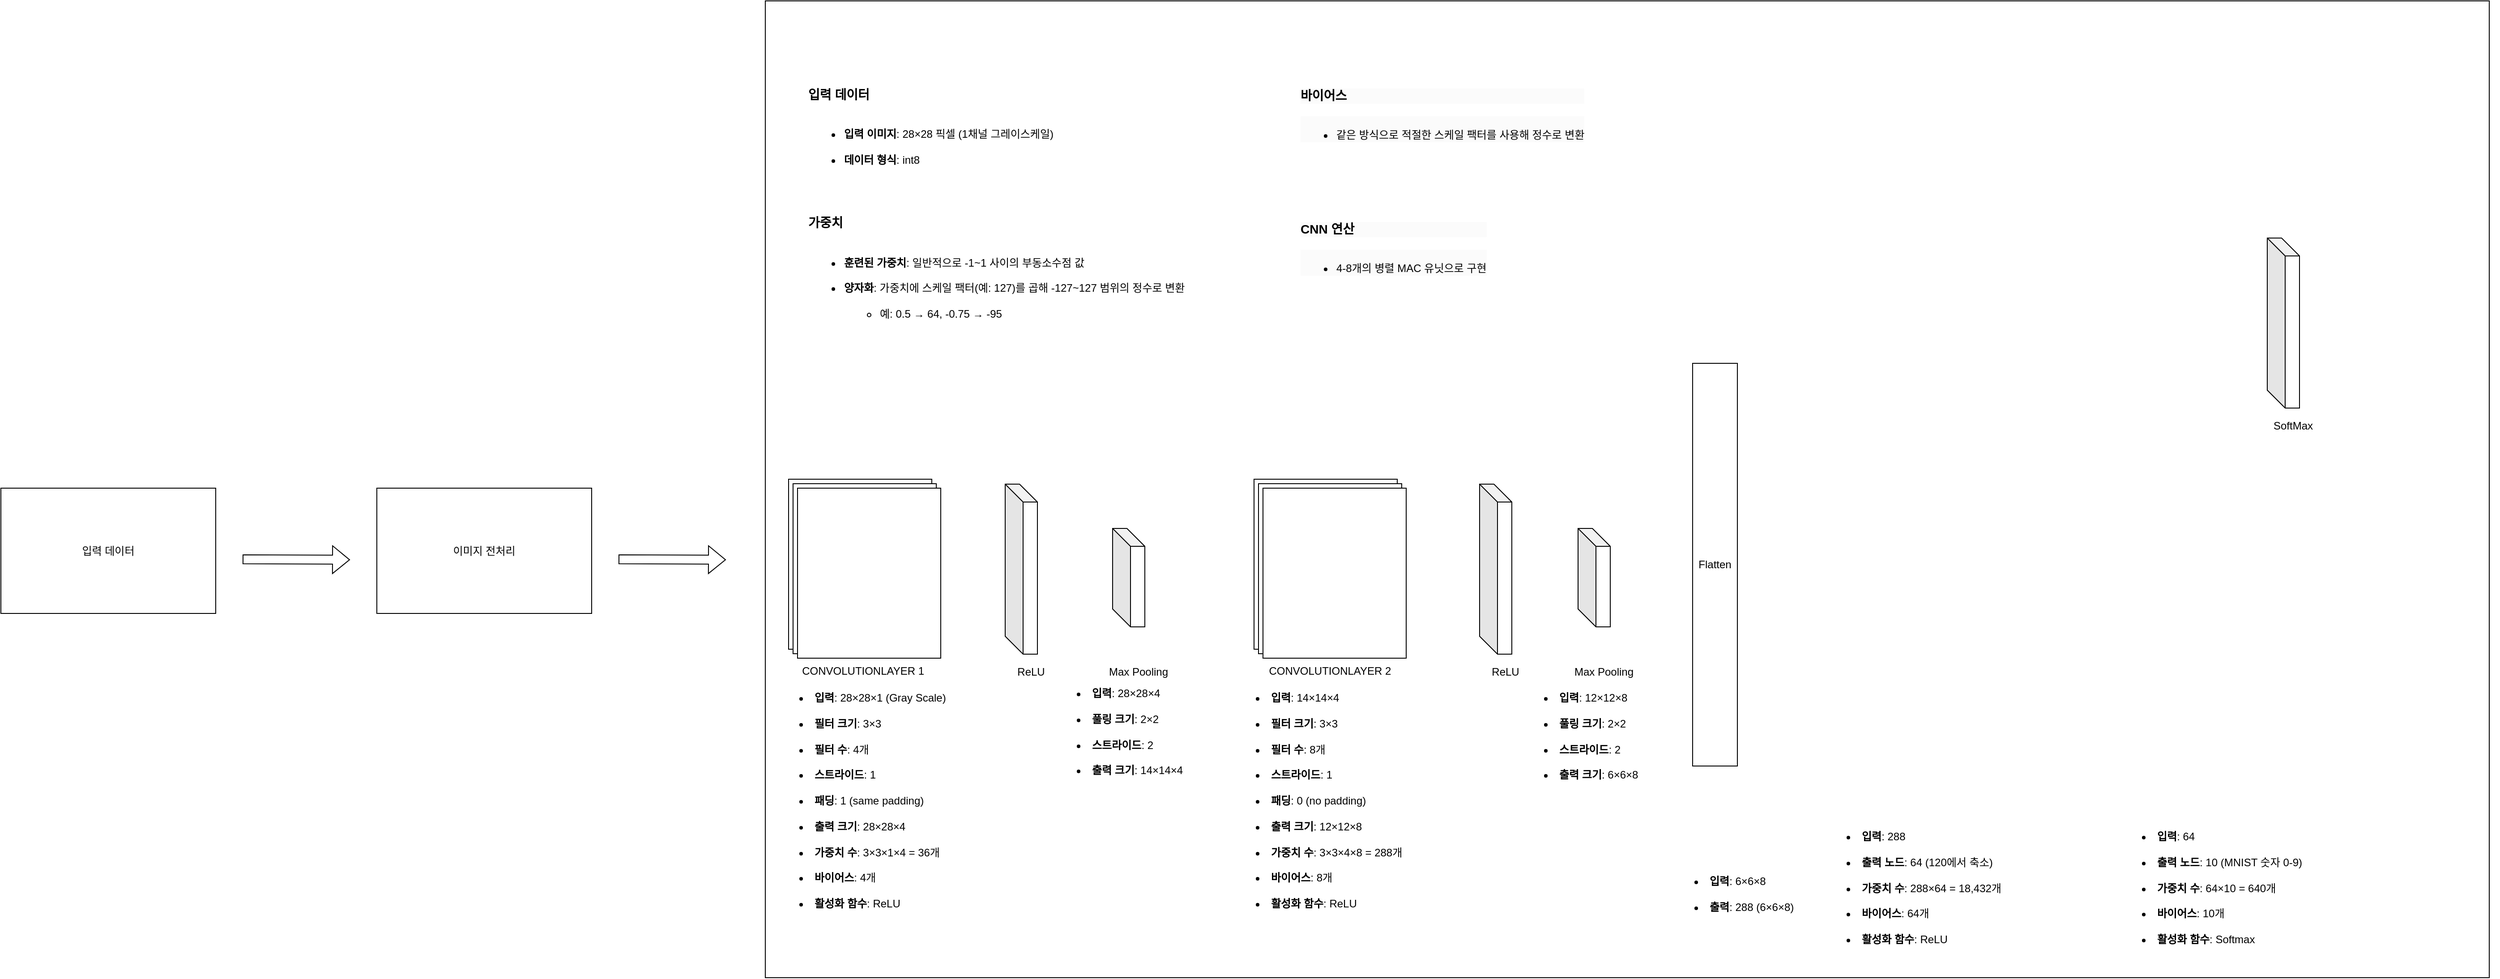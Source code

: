 <mxfile version="26.0.16">
  <diagram name="Page-1" id="093dSSntu1j6RhsCxNYZ">
    <mxGraphModel dx="-5231" dy="-2129" grid="1" gridSize="10" guides="1" tooltips="1" connect="1" arrows="1" fold="1" page="1" pageScale="1" pageWidth="850" pageHeight="1100" math="0" shadow="0">
      <root>
        <mxCell id="0" />
        <mxCell id="1" parent="0" />
        <mxCell id="MyXXM6wKa5X1oABOJZfT-1" value="" style="rounded=0;whiteSpace=wrap;html=1;" parent="1" vertex="1">
          <mxGeometry x="7784" y="3570" width="1926" height="1091.5" as="geometry" />
        </mxCell>
        <mxCell id="MyXXM6wKa5X1oABOJZfT-2" value="입력 데이터" style="rounded=0;whiteSpace=wrap;html=1;" parent="1" vertex="1">
          <mxGeometry x="6930" y="4114.5" width="240" height="140" as="geometry" />
        </mxCell>
        <mxCell id="MyXXM6wKa5X1oABOJZfT-3" value="" style="shape=flexArrow;endArrow=classic;html=1;rounded=0;" parent="1" edge="1">
          <mxGeometry width="50" height="50" relative="1" as="geometry">
            <mxPoint x="7200" y="4194" as="sourcePoint" />
            <mxPoint x="7320" y="4194.5" as="targetPoint" />
          </mxGeometry>
        </mxCell>
        <mxCell id="MyXXM6wKa5X1oABOJZfT-4" value="이미지 전처리" style="rounded=0;whiteSpace=wrap;html=1;" parent="1" vertex="1">
          <mxGeometry x="7350" y="4114.5" width="240" height="140" as="geometry" />
        </mxCell>
        <mxCell id="MyXXM6wKa5X1oABOJZfT-5" value="" style="shape=flexArrow;endArrow=classic;html=1;rounded=0;" parent="1" edge="1">
          <mxGeometry width="50" height="50" relative="1" as="geometry">
            <mxPoint x="7620" y="4194" as="sourcePoint" />
            <mxPoint x="7740" y="4194.5" as="targetPoint" />
          </mxGeometry>
        </mxCell>
        <mxCell id="MyXXM6wKa5X1oABOJZfT-6" value="CONVOLUTIONLAYER 1&amp;nbsp;" style="verticalLabelPosition=bottom;verticalAlign=top;html=1;shape=mxgraph.basic.layered_rect;dx=10;outlineConnect=0;whiteSpace=wrap;direction=west;" parent="1" vertex="1">
          <mxGeometry x="7810" y="4104.5" width="170" height="200" as="geometry" />
        </mxCell>
        <mxCell id="MyXXM6wKa5X1oABOJZfT-7" value="" style="shape=cube;whiteSpace=wrap;html=1;boundedLbl=1;backgroundOutline=1;darkOpacity=0.05;darkOpacity2=0.1;" parent="1" vertex="1">
          <mxGeometry x="8172" y="4159.5" width="36" height="110" as="geometry" />
        </mxCell>
        <mxCell id="MyXXM6wKa5X1oABOJZfT-8" value="Max Pooling" style="text;html=1;align=center;verticalAlign=middle;whiteSpace=wrap;rounded=0;" parent="1" vertex="1">
          <mxGeometry x="8160" y="4304.5" width="82" height="30" as="geometry" />
        </mxCell>
        <mxCell id="MyXXM6wKa5X1oABOJZfT-9" value="CONVOLUTIONLAYER 2" style="verticalLabelPosition=bottom;verticalAlign=top;html=1;shape=mxgraph.basic.layered_rect;dx=10;outlineConnect=0;whiteSpace=wrap;direction=west;" parent="1" vertex="1">
          <mxGeometry x="8330" y="4104.5" width="170" height="200" as="geometry" />
        </mxCell>
        <mxCell id="MyXXM6wKa5X1oABOJZfT-10" value="" style="shape=cube;whiteSpace=wrap;html=1;boundedLbl=1;backgroundOutline=1;darkOpacity=0.05;darkOpacity2=0.1;" parent="1" vertex="1">
          <mxGeometry x="8692" y="4159.5" width="36" height="110" as="geometry" />
        </mxCell>
        <mxCell id="MyXXM6wKa5X1oABOJZfT-11" value="Max Pooling" style="text;html=1;align=center;verticalAlign=middle;whiteSpace=wrap;rounded=0;" parent="1" vertex="1">
          <mxGeometry x="8680" y="4304.5" width="82" height="30" as="geometry" />
        </mxCell>
        <mxCell id="MyXXM6wKa5X1oABOJZfT-12" value="Flatten" style="rounded=0;whiteSpace=wrap;html=1;" parent="1" vertex="1">
          <mxGeometry x="8820" y="3975" width="50" height="450" as="geometry" />
        </mxCell>
        <mxCell id="MyXXM6wKa5X1oABOJZfT-13" value="" style="shape=cube;whiteSpace=wrap;html=1;boundedLbl=1;backgroundOutline=1;darkOpacity=0.05;darkOpacity2=0.1;" parent="1" vertex="1">
          <mxGeometry x="8052" y="4110" width="36" height="190" as="geometry" />
        </mxCell>
        <mxCell id="MyXXM6wKa5X1oABOJZfT-14" value="ReLU" style="text;html=1;align=center;verticalAlign=middle;whiteSpace=wrap;rounded=0;" parent="1" vertex="1">
          <mxGeometry x="8040" y="4304.5" width="82" height="30" as="geometry" />
        </mxCell>
        <mxCell id="MyXXM6wKa5X1oABOJZfT-15" value="" style="shape=cube;whiteSpace=wrap;html=1;boundedLbl=1;backgroundOutline=1;darkOpacity=0.05;darkOpacity2=0.1;" parent="1" vertex="1">
          <mxGeometry x="8582" y="4110" width="36" height="190" as="geometry" />
        </mxCell>
        <mxCell id="MyXXM6wKa5X1oABOJZfT-16" value="ReLU" style="text;html=1;align=center;verticalAlign=middle;whiteSpace=wrap;rounded=0;" parent="1" vertex="1">
          <mxGeometry x="8570" y="4304.5" width="82" height="30" as="geometry" />
        </mxCell>
        <mxCell id="MyXXM6wKa5X1oABOJZfT-17" value="" style="group" parent="1" vertex="1" connectable="0">
          <mxGeometry x="8950" y="3987" width="390.97" height="450" as="geometry" />
        </mxCell>
        <mxCell id="MyXXM6wKa5X1oABOJZfT-18" value="" style="shape=image;verticalLabelPosition=bottom;labelBackgroundColor=default;verticalAlign=top;aspect=fixed;imageAspect=0;image=https://i.sstatic.net/KvzJc.png;clipPath=inset(5.33% 47.36% 0% 0%);" parent="MyXXM6wKa5X1oABOJZfT-17" vertex="1">
          <mxGeometry width="217.593" height="443" as="geometry" />
        </mxCell>
        <mxCell id="MyXXM6wKa5X1oABOJZfT-19" value="" style="rounded=0;whiteSpace=wrap;html=1;strokeColor=none;" parent="MyXXM6wKa5X1oABOJZfT-17" vertex="1">
          <mxGeometry x="70" y="390" width="120" height="60" as="geometry" />
        </mxCell>
        <mxCell id="MyXXM6wKa5X1oABOJZfT-20" value="" style="rounded=0;whiteSpace=wrap;html=1;strokeColor=none;" parent="MyXXM6wKa5X1oABOJZfT-17" vertex="1">
          <mxGeometry x="210" y="343" width="120" height="60" as="geometry" />
        </mxCell>
        <mxCell id="MyXXM6wKa5X1oABOJZfT-21" value="&lt;li class=&quot;whitespace-normal break-words&quot;&gt;&lt;strong&gt;입력&lt;/strong&gt;: 28×28×1 (Gray Scale)&lt;/li&gt;&lt;br&gt;&lt;li class=&quot;whitespace-normal break-words&quot;&gt;&lt;strong&gt;필터 크기&lt;/strong&gt;: 3×3&amp;nbsp;&lt;/li&gt;&lt;br&gt;&lt;li class=&quot;whitespace-normal break-words&quot;&gt;&lt;strong&gt;필터 수&lt;/strong&gt;: 4개&amp;nbsp;&lt;/li&gt;&lt;br&gt;&lt;li class=&quot;whitespace-normal break-words&quot;&gt;&lt;strong&gt;스트라이드&lt;/strong&gt;: 1&lt;/li&gt;&lt;br&gt;&lt;li class=&quot;whitespace-normal break-words&quot;&gt;&lt;strong&gt;패딩&lt;/strong&gt;: 1 (same padding)&lt;/li&gt;&lt;br&gt;&lt;li class=&quot;whitespace-normal break-words&quot;&gt;&lt;strong&gt;출력 크기&lt;/strong&gt;: 28×28×4&lt;/li&gt;&lt;br&gt;&lt;li class=&quot;whitespace-normal break-words&quot;&gt;&lt;strong&gt;가중치 수&lt;/strong&gt;: 3×3×1×4 = 36개&lt;/li&gt;&lt;br&gt;&lt;li class=&quot;whitespace-normal break-words&quot;&gt;&lt;strong&gt;바이어스&lt;/strong&gt;: 4개&lt;/li&gt;&lt;br&gt;&lt;li class=&quot;whitespace-normal break-words&quot;&gt;&lt;strong&gt;활성화 함수&lt;/strong&gt;: ReLU&lt;/li&gt;" style="text;whiteSpace=wrap;html=1;" parent="1" vertex="1">
          <mxGeometry x="7820" y="4334.5" width="220" height="270" as="geometry" />
        </mxCell>
        <mxCell id="MyXXM6wKa5X1oABOJZfT-22" value="&lt;li class=&quot;whitespace-normal break-words&quot;&gt;&lt;strong&gt;입력&lt;/strong&gt;: 28×28×4&lt;/li&gt;&#xa;&lt;li class=&quot;whitespace-normal break-words&quot;&gt;&lt;strong&gt;풀링 크기&lt;/strong&gt;: 2×2&lt;/li&gt;&#xa;&lt;li class=&quot;whitespace-normal break-words&quot;&gt;&lt;strong&gt;스트라이드&lt;/strong&gt;: 2&lt;/li&gt;&#xa;&lt;li class=&quot;whitespace-normal break-words&quot;&gt;&lt;strong&gt;출력 크기&lt;/strong&gt;: 14×14×4&lt;/li&gt;" style="text;whiteSpace=wrap;html=1;" parent="1" vertex="1">
          <mxGeometry x="8130" y="4330" width="160" height="120" as="geometry" />
        </mxCell>
        <mxCell id="MyXXM6wKa5X1oABOJZfT-23" value="&lt;li class=&quot;whitespace-normal break-words&quot;&gt;&lt;strong&gt;입력&lt;/strong&gt;: 14×14×4&lt;/li&gt;&lt;br&gt;&lt;li class=&quot;whitespace-normal break-words&quot;&gt;&lt;strong&gt;필터 크기&lt;/strong&gt;: 3×3&lt;/li&gt;&lt;br&gt;&lt;li class=&quot;whitespace-normal break-words&quot;&gt;&lt;strong&gt;필터 수&lt;/strong&gt;: 8개&lt;/li&gt;&lt;br&gt;&lt;li class=&quot;whitespace-normal break-words&quot;&gt;&lt;strong&gt;스트라이드&lt;/strong&gt;: 1&lt;/li&gt;&lt;br&gt;&lt;li class=&quot;whitespace-normal break-words&quot;&gt;&lt;strong&gt;패딩&lt;/strong&gt;: 0 (no padding)&lt;/li&gt;&lt;br&gt;&lt;li class=&quot;whitespace-normal break-words&quot;&gt;&lt;strong&gt;출력 크기&lt;/strong&gt;: 12×12×8&lt;/li&gt;&lt;br&gt;&lt;li class=&quot;whitespace-normal break-words&quot;&gt;&lt;strong&gt;가중치 수&lt;/strong&gt;: 3×3×4×8 = 288개&lt;/li&gt;&lt;br&gt;&lt;li class=&quot;whitespace-normal break-words&quot;&gt;&lt;strong&gt;바이어스&lt;/strong&gt;: 8개&lt;/li&gt;&lt;br&gt;&lt;li class=&quot;whitespace-normal break-words&quot;&gt;&lt;strong&gt;활성화 함수&lt;/strong&gt;: ReLU&lt;/li&gt;" style="text;whiteSpace=wrap;html=1;" parent="1" vertex="1">
          <mxGeometry x="8330" y="4334.5" width="220" height="270" as="geometry" />
        </mxCell>
        <mxCell id="MyXXM6wKa5X1oABOJZfT-24" value="&lt;li class=&quot;whitespace-normal break-words&quot;&gt;&lt;strong&gt;입력&lt;/strong&gt;: 12×12×8&lt;/li&gt;&#xa;&lt;li class=&quot;whitespace-normal break-words&quot;&gt;&lt;strong&gt;풀링 크기&lt;/strong&gt;: 2×2&lt;/li&gt;&#xa;&lt;li class=&quot;whitespace-normal break-words&quot;&gt;&lt;strong&gt;스트라이드&lt;/strong&gt;: 2&lt;/li&gt;&#xa;&lt;li class=&quot;whitespace-normal break-words&quot;&gt;&lt;strong&gt;출력 크기&lt;/strong&gt;: 6×6×8&lt;/li&gt;" style="text;whiteSpace=wrap;html=1;" parent="1" vertex="1">
          <mxGeometry x="8652" y="4334.5" width="140" height="120" as="geometry" />
        </mxCell>
        <mxCell id="MyXXM6wKa5X1oABOJZfT-25" value="&lt;li class=&quot;whitespace-normal break-words&quot;&gt;&lt;strong&gt;입력&lt;/strong&gt;: 6×6×8&lt;/li&gt;&#xa;&lt;li class=&quot;whitespace-normal break-words&quot;&gt;&lt;strong&gt;출력&lt;/strong&gt;: 288 (6×6×8)&lt;/li&gt;" style="text;whiteSpace=wrap;html=1;" parent="1" vertex="1">
          <mxGeometry x="8820" y="4540" width="150" height="70" as="geometry" />
        </mxCell>
        <mxCell id="MyXXM6wKa5X1oABOJZfT-26" value="&lt;li class=&quot;whitespace-normal break-words&quot;&gt;&lt;strong&gt;입력&lt;/strong&gt;: 288&lt;/li&gt;&#xa;&lt;li class=&quot;whitespace-normal break-words&quot;&gt;&lt;strong&gt;출력 노드&lt;/strong&gt;: 64 (120에서 축소)&lt;/li&gt;&#xa;&lt;li class=&quot;whitespace-normal break-words&quot;&gt;&lt;strong&gt;가중치 수&lt;/strong&gt;: 288×64 = 18,432개&lt;/li&gt;&#xa;&lt;li class=&quot;whitespace-normal break-words&quot;&gt;&lt;strong&gt;바이어스&lt;/strong&gt;: 64개&lt;/li&gt;&#xa;&lt;li class=&quot;whitespace-normal break-words&quot;&gt;&lt;strong&gt;활성화 함수&lt;/strong&gt;: ReLU&lt;/li&gt;" style="text;whiteSpace=wrap;html=1;" parent="1" vertex="1">
          <mxGeometry x="8990" y="4490" width="210" height="150" as="geometry" />
        </mxCell>
        <mxCell id="MyXXM6wKa5X1oABOJZfT-27" value="" style="group" parent="1" vertex="1" connectable="0">
          <mxGeometry x="9330" y="3987" width="390.97" height="450" as="geometry" />
        </mxCell>
        <mxCell id="MyXXM6wKa5X1oABOJZfT-28" value="" style="shape=image;verticalLabelPosition=bottom;labelBackgroundColor=default;verticalAlign=top;aspect=fixed;imageAspect=0;image=https://i.sstatic.net/KvzJc.png;clipPath=inset(5.67% 0% 0% 43.21%);" parent="MyXXM6wKa5X1oABOJZfT-27" vertex="1">
          <mxGeometry width="235.597" height="443" as="geometry" />
        </mxCell>
        <mxCell id="MyXXM6wKa5X1oABOJZfT-29" value="" style="rounded=0;whiteSpace=wrap;html=1;strokeColor=none;" parent="MyXXM6wKa5X1oABOJZfT-27" vertex="1">
          <mxGeometry x="-10" y="390" width="120" height="60" as="geometry" />
        </mxCell>
        <mxCell id="MyXXM6wKa5X1oABOJZfT-30" value="" style="rounded=0;whiteSpace=wrap;html=1;strokeColor=none;" parent="MyXXM6wKa5X1oABOJZfT-27" vertex="1">
          <mxGeometry x="210" y="343" width="120" height="60" as="geometry" />
        </mxCell>
        <mxCell id="MyXXM6wKa5X1oABOJZfT-31" value="" style="rounded=0;whiteSpace=wrap;html=1;strokeColor=none;" parent="MyXXM6wKa5X1oABOJZfT-27" vertex="1">
          <mxGeometry x="30" y="343" width="120" height="60" as="geometry" />
        </mxCell>
        <mxCell id="MyXXM6wKa5X1oABOJZfT-32" value="&lt;li class=&quot;whitespace-normal break-words&quot;&gt;&lt;strong&gt;입력&lt;/strong&gt;: 64&lt;/li&gt;&#xa;&lt;li class=&quot;whitespace-normal break-words&quot;&gt;&lt;strong&gt;출력 노드&lt;/strong&gt;: 10 (MNIST 숫자 0-9)&lt;/li&gt;&#xa;&lt;li class=&quot;whitespace-normal break-words&quot;&gt;&lt;strong&gt;가중치 수&lt;/strong&gt;: 64×10 = 640개&lt;/li&gt;&#xa;&lt;li class=&quot;whitespace-normal break-words&quot;&gt;&lt;strong&gt;바이어스&lt;/strong&gt;: 10개&lt;/li&gt;&#xa;&lt;li class=&quot;whitespace-normal break-words&quot;&gt;&lt;strong&gt;활성화 함수&lt;/strong&gt;: Softmax&lt;/li&gt;" style="text;whiteSpace=wrap;html=1;" parent="1" vertex="1">
          <mxGeometry x="9320" y="4490" width="220" height="150" as="geometry" />
        </mxCell>
        <mxCell id="MyXXM6wKa5X1oABOJZfT-33" value="&lt;h3 class=&quot;text-lg font-bold text-text-200 mt-1 -mb-1.5&quot;&gt;입력 데이터&lt;/h3&gt;&lt;ul class=&quot;[&amp;amp;:not(:last-child)_ul]:pb-1 [&amp;amp;:not(:last-child)_ol]:pb-1 list-disc space-y-1.5 pl-7&quot; depth=&quot;0&quot;&gt;&lt;br&gt;&lt;li class=&quot;whitespace-normal break-words&quot;&gt;&lt;strong&gt;입력 이미지&lt;/strong&gt;: 28×28 픽셀 (1채널 그레이스케일)&lt;/li&gt;&lt;br&gt;&lt;li class=&quot;whitespace-normal break-words&quot;&gt;&lt;strong&gt;데이터 형식&lt;/strong&gt;: int8&lt;/li&gt;&lt;br&gt;&lt;/ul&gt;&lt;br&gt;&lt;h3 class=&quot;text-lg font-bold text-text-200 mt-1 -mb-1.5&quot;&gt;가중치&lt;/h3&gt;&lt;ul class=&quot;[&amp;amp;:not(:last-child)_ul]:pb-1 [&amp;amp;:not(:last-child)_ol]:pb-1 list-disc space-y-1.5 pl-7&quot; depth=&quot;0&quot;&gt;&lt;br&gt;&lt;li class=&quot;whitespace-normal break-words&quot;&gt;&lt;strong&gt;훈련된 가중치&lt;/strong&gt;: 일반적으로 -1~1 사이의 부동소수점 값&lt;/li&gt;&lt;br&gt;&lt;li class=&quot;whitespace-normal break-words&quot;&gt;&lt;strong&gt;양자화&lt;/strong&gt;: 가중치에 스케일 팩터(예: 127)를 곱해 -127~127 범위의 정수로 변환&lt;br&gt;&lt;ul class=&quot;[&amp;amp;:not(:last-child)_ul]:pb-1 [&amp;amp;:not(:last-child)_ol]:pb-1 list-disc space-y-1.5 pl-7&quot; depth=&quot;1&quot;&gt;&lt;br&gt;&lt;li class=&quot;whitespace-normal break-words&quot;&gt;예: 0.5 → 64, -0.75 → -95&lt;/li&gt;&lt;br&gt;&lt;/ul&gt;&lt;br&gt;&lt;/li&gt;&lt;br&gt;&lt;/ul&gt;&lt;br&gt;&lt;h3 class=&quot;text-lg font-bold text-text-200 mt-1 -mb-1.5&quot;&gt;&lt;br&gt;&lt;/h3&gt;" style="text;whiteSpace=wrap;html=1;" parent="1" vertex="1">
          <mxGeometry x="7830" y="3645.75" width="480" height="590" as="geometry" />
        </mxCell>
        <mxCell id="MyXXM6wKa5X1oABOJZfT-34" value="&lt;h3 class=&quot;text-lg font-bold text-text-200 mt-1 -mb-1.5&quot; style=&quot;forced-color-adjust: none; color: rgb(0, 0, 0); font-family: Helvetica; font-style: normal; font-variant-ligatures: normal; font-variant-caps: normal; letter-spacing: normal; orphans: 2; text-align: left; text-indent: 0px; text-transform: none; widows: 2; word-spacing: 0px; -webkit-text-stroke-width: 0px; white-space: normal; background-color: rgb(251, 251, 251); text-decoration-thickness: initial; text-decoration-style: initial; text-decoration-color: initial;&quot;&gt;바이어스&lt;/h3&gt;&lt;ul depth=&quot;0&quot; class=&quot;[&amp;amp;:not(:last-child)_ul]:pb-1 [&amp;amp;:not(:last-child)_ol]:pb-1 list-disc space-y-1.5 pl-7&quot; style=&quot;forced-color-adjust: none; color: rgb(0, 0, 0); font-family: Helvetica; font-size: 12px; font-style: normal; font-variant-ligatures: normal; font-variant-caps: normal; font-weight: 400; letter-spacing: normal; orphans: 2; text-align: left; text-indent: 0px; text-transform: none; widows: 2; word-spacing: 0px; -webkit-text-stroke-width: 0px; white-space: normal; background-color: rgb(251, 251, 251); text-decoration-thickness: initial; text-decoration-style: initial; text-decoration-color: initial;&quot;&gt;&lt;br style=&quot;forced-color-adjust: none;&quot;&gt;&lt;li class=&quot;whitespace-normal break-words&quot; style=&quot;forced-color-adjust: none;&quot;&gt;같은 방식으로 적절한 스케일 팩터를 사용해 정수로 변환&lt;/li&gt;&lt;/ul&gt;" style="text;whiteSpace=wrap;html=1;" parent="1" vertex="1">
          <mxGeometry x="8380" y="3647.25" width="370" height="140" as="geometry" />
        </mxCell>
        <mxCell id="MyXXM6wKa5X1oABOJZfT-35" value="&lt;h3 class=&quot;text-lg font-bold text-text-200 mt-1 -mb-1.5&quot; style=&quot;forced-color-adjust: none; color: rgb(0, 0, 0); font-family: Helvetica; font-style: normal; font-variant-ligatures: normal; font-variant-caps: normal; letter-spacing: normal; orphans: 2; text-align: left; text-indent: 0px; text-transform: none; widows: 2; word-spacing: 0px; -webkit-text-stroke-width: 0px; white-space: normal; background-color: rgb(251, 251, 251); text-decoration-thickness: initial; text-decoration-style: initial; text-decoration-color: initial;&quot;&gt;CNN 연산&lt;/h3&gt;&lt;ul depth=&quot;0&quot; class=&quot;[&amp;amp;:not(:last-child)_ul]:pb-1 [&amp;amp;:not(:last-child)_ol]:pb-1 list-disc space-y-1.5 pl-7&quot; style=&quot;forced-color-adjust: none; color: rgb(0, 0, 0); font-family: Helvetica; font-size: 12px; font-style: normal; font-variant-ligatures: normal; font-variant-caps: normal; font-weight: 400; letter-spacing: normal; orphans: 2; text-align: left; text-indent: 0px; text-transform: none; widows: 2; word-spacing: 0px; -webkit-text-stroke-width: 0px; white-space: normal; background-color: rgb(251, 251, 251); text-decoration-thickness: initial; text-decoration-style: initial; text-decoration-color: initial;&quot;&gt;&lt;br style=&quot;forced-color-adjust: none;&quot;&gt;&lt;li class=&quot;whitespace-normal break-words&quot; style=&quot;forced-color-adjust: none;&quot;&gt;4-8개의 병렬 MAC 유닛으로 구현&lt;/li&gt;&lt;/ul&gt;" style="text;whiteSpace=wrap;html=1;" parent="1" vertex="1">
          <mxGeometry x="8380" y="3795.75" width="370" height="140" as="geometry" />
        </mxCell>
        <mxCell id="MyXXM6wKa5X1oABOJZfT-36" value="" style="shape=cube;whiteSpace=wrap;html=1;boundedLbl=1;backgroundOutline=1;darkOpacity=0.05;darkOpacity2=0.1;" parent="1" vertex="1">
          <mxGeometry x="9462" y="3835" width="36" height="190" as="geometry" />
        </mxCell>
        <mxCell id="MyXXM6wKa5X1oABOJZfT-37" value="SoftMax" style="text;html=1;align=center;verticalAlign=middle;whiteSpace=wrap;rounded=0;" parent="1" vertex="1">
          <mxGeometry x="9450" y="4029.5" width="82" height="30" as="geometry" />
        </mxCell>
      </root>
    </mxGraphModel>
  </diagram>
</mxfile>
